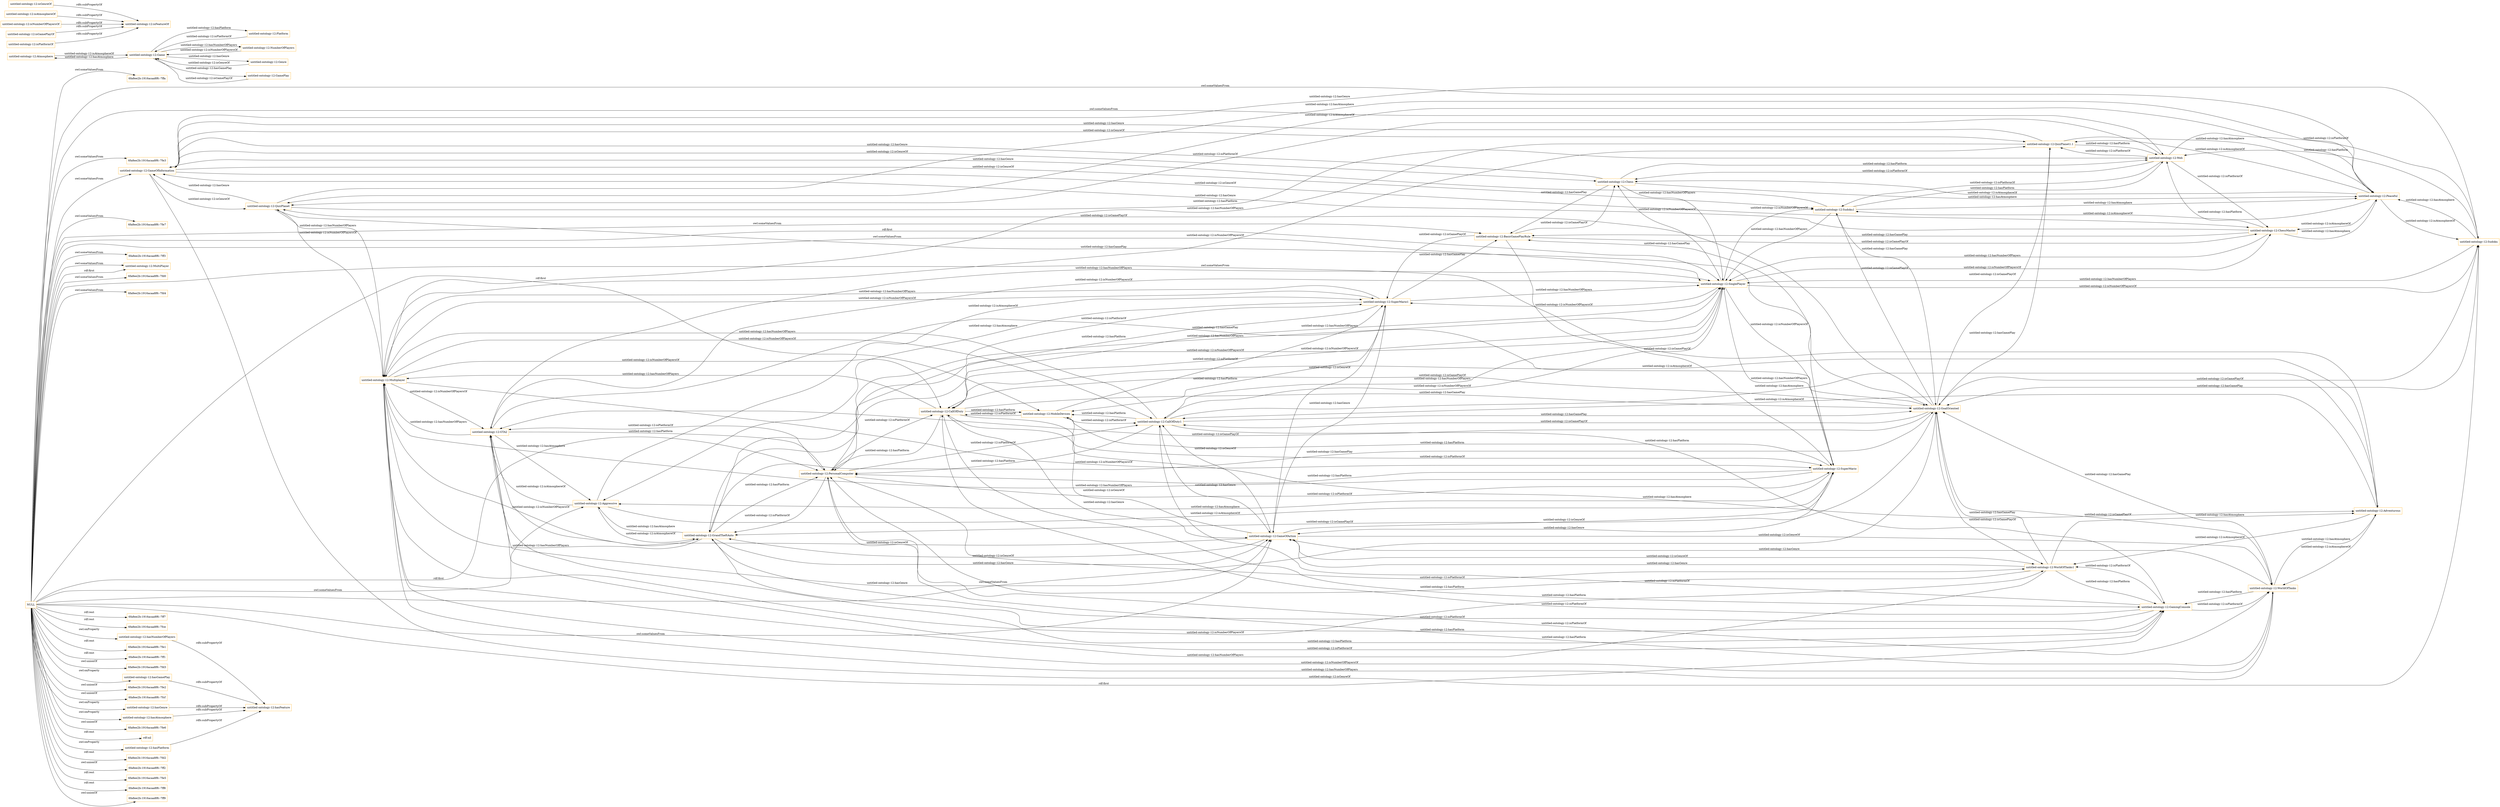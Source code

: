 digraph ar2dtool_diagram { 
rankdir=LR;
size="1501"
node [shape = rectangle, color="orange"]; "6fa8ee2b:1916acaa8f6:-7ffa" "untitled-ontology-12:GameOfInformation" "untitled-ontology-12:Peaceful" "untitled-ontology-12:Atmosphere" "6fa8ee2b:1916acaa8f6:-7fe3" "untitled-ontology-12:BasicGamePlayRule" "untitled-ontology-12:Platform" "untitled-ontology-12:QuizPlanet" "6fa8ee2b:1916acaa8f6:-7fe7" "untitled-ontology-12:Web" "untitled-ontology-12:NumberOfPlayers" "untitled-ontology-12:MobileDevices" "untitled-ontology-12:Genre" "untitled-ontology-12:Aggressive" "untitled-ontology-12:Game" "untitled-ontology-12:GamePlay" "6fa8ee2b:1916acaa8f6:-7ff3" "untitled-ontology-12:MultiPlayer" "untitled-ontology-12:CallOfDuty" "6fa8ee2b:1916acaa8f6:-7fd0" "untitled-ontology-12:Sudoku" "untitled-ontology-12:Chess" "untitled-ontology-12:GoalOriented" "6fa8ee2b:1916acaa8f6:-7fd4" "untitled-ontology-12:GrandTheftAuto" "untitled-ontology-12:Adventurous" "untitled-ontology-12:GamingConsole" "untitled-ontology-12:SinglePlayer" "untitled-ontology-12:GameOfAction" "untitled-ontology-12:PersonalComputer" "untitled-ontology-12:WorldOfTanks" "untitled-ontology-12:SuperMario" ; /*classes style*/
	"NULL" -> "6fa8ee2b:1916acaa8f6:-7ff7" [ label = "rdf:rest" ];
	"NULL" -> "6fa8ee2b:1916acaa8f6:-7fce" [ label = "rdf:rest" ];
	"NULL" -> "untitled-ontology-12:hasPlatform" [ label = "owl:onProperty" ];
	"NULL" -> "6fa8ee2b:1916acaa8f6:-7fe1" [ label = "rdf:rest" ];
	"NULL" -> "6fa8ee2b:1916acaa8f6:-7ff3" [ label = "owl:someValuesFrom" ];
	"NULL" -> "untitled-ontology-12:Adventurous" [ label = "owl:someValuesFrom" ];
	"NULL" -> "6fa8ee2b:1916acaa8f6:-7fe7" [ label = "owl:someValuesFrom" ];
	"NULL" -> "6fa8ee2b:1916acaa8f6:-7ff1" [ label = "rdf:rest" ];
	"NULL" -> "6fa8ee2b:1916acaa8f6:-7fd3" [ label = "owl:unionOf" ];
	"NULL" -> "6fa8ee2b:1916acaa8f6:-7fd0" [ label = "owl:someValuesFrom" ];
	"NULL" -> "untitled-ontology-12:Peaceful" [ label = "owl:someValuesFrom" ];
	"NULL" -> "untitled-ontology-12:MultiPlayer" [ label = "owl:someValuesFrom" ];
	"NULL" -> "untitled-ontology-12:Web" [ label = "owl:someValuesFrom" ];
	"NULL" -> "untitled-ontology-12:MultiPlayer" [ label = "rdf:first" ];
	"NULL" -> "untitled-ontology-12:hasNumberOfPlayers" [ label = "owl:onProperty" ];
	"NULL" -> "6fa8ee2b:1916acaa8f6:-7fe2" [ label = "owl:unionOf" ];
	"NULL" -> "untitled-ontology-12:GameOfInformation" [ label = "owl:someValuesFrom" ];
	"NULL" -> "6fa8ee2b:1916acaa8f6:-7fcf" [ label = "owl:unionOf" ];
	"NULL" -> "6fa8ee2b:1916acaa8f6:-7fd4" [ label = "owl:someValuesFrom" ];
	"NULL" -> "untitled-ontology-12:Aggressive" [ label = "owl:someValuesFrom" ];
	"NULL" -> "untitled-ontology-12:MobileDevices" [ label = "rdf:first" ];
	"NULL" -> "untitled-ontology-12:BasicGamePlayRule" [ label = "owl:someValuesFrom" ];
	"NULL" -> "untitled-ontology-12:hasGamePlay" [ label = "owl:onProperty" ];
	"NULL" -> "untitled-ontology-12:hasGenre" [ label = "owl:onProperty" ];
	"NULL" -> "6fa8ee2b:1916acaa8f6:-7fe6" [ label = "owl:unionOf" ];
	"NULL" -> "rdf:nil" [ label = "rdf:rest" ];
	"NULL" -> "untitled-ontology-12:SinglePlayer" [ label = "owl:someValuesFrom" ];
	"NULL" -> "untitled-ontology-12:GoalOriented" [ label = "owl:someValuesFrom" ];
	"NULL" -> "untitled-ontology-12:GameOfAction" [ label = "owl:someValuesFrom" ];
	"NULL" -> "untitled-ontology-12:hasAtmosphere" [ label = "owl:onProperty" ];
	"NULL" -> "6fa8ee2b:1916acaa8f6:-7fd2" [ label = "rdf:rest" ];
	"NULL" -> "6fa8ee2b:1916acaa8f6:-7ff2" [ label = "owl:unionOf" ];
	"NULL" -> "6fa8ee2b:1916acaa8f6:-7fe5" [ label = "rdf:rest" ];
	"NULL" -> "6fa8ee2b:1916acaa8f6:-7ff8" [ label = "rdf:rest" ];
	"NULL" -> "untitled-ontology-12:GamingConsole" [ label = "rdf:first" ];
	"NULL" -> "6fa8ee2b:1916acaa8f6:-7ff9" [ label = "owl:unionOf" ];
	"NULL" -> "6fa8ee2b:1916acaa8f6:-7ffa" [ label = "owl:someValuesFrom" ];
	"NULL" -> "untitled-ontology-12:PersonalComputer" [ label = "rdf:first" ];
	"NULL" -> "untitled-ontology-12:SinglePlayer" [ label = "rdf:first" ];
	"NULL" -> "6fa8ee2b:1916acaa8f6:-7fe3" [ label = "owl:someValuesFrom" ];
	"untitled-ontology-12:Multiplayer" -> "untitled-ontology-12:SuperMario" [ label = "untitled-ontology-12:isNumberOfPlayersOf" ];
	"untitled-ontology-12:Multiplayer" -> "untitled-ontology-12:WorldOfTanks1" [ label = "untitled-ontology-12:isNumberOfPlayersOf" ];
	"untitled-ontology-12:Multiplayer" -> "untitled-ontology-12:WorldOfTanks" [ label = "untitled-ontology-12:isNumberOfPlayersOf" ];
	"untitled-ontology-12:Multiplayer" -> "untitled-ontology-12:SuperMario1" [ label = "untitled-ontology-12:isNumberOfPlayersOf" ];
	"untitled-ontology-12:Multiplayer" -> "untitled-ontology-12:QuizPlanet1.1" [ label = "untitled-ontology-12:isNumberOfPlayersOf" ];
	"untitled-ontology-12:Multiplayer" -> "untitled-ontology-12:GrandTheftAuto" [ label = "untitled-ontology-12:isNumberOfPlayersOf" ];
	"untitled-ontology-12:Multiplayer" -> "untitled-ontology-12:CallOfDuty1" [ label = "untitled-ontology-12:isNumberOfPlayersOf" ];
	"untitled-ontology-12:Multiplayer" -> "untitled-ontology-12:GTA2" [ label = "untitled-ontology-12:isNumberOfPlayersOf" ];
	"untitled-ontology-12:Multiplayer" -> "untitled-ontology-12:QuizPlanet" [ label = "untitled-ontology-12:isNumberOfPlayersOf" ];
	"untitled-ontology-12:Multiplayer" -> "untitled-ontology-12:CallOfDuty" [ label = "untitled-ontology-12:isNumberOfPlayersOf" ];
	"untitled-ontology-12:Adventurous" -> "untitled-ontology-12:WorldOfTanks1" [ label = "untitled-ontology-12:isAtmosphereOf" ];
	"untitled-ontology-12:Adventurous" -> "untitled-ontology-12:WorldOfTanks" [ label = "untitled-ontology-12:isAtmosphereOf" ];
	"untitled-ontology-12:Adventurous" -> "untitled-ontology-12:CallOfDuty1" [ label = "untitled-ontology-12:isAtmosphereOf" ];
	"untitled-ontology-12:Adventurous" -> "untitled-ontology-12:CallOfDuty" [ label = "untitled-ontology-12:isAtmosphereOf" ];
	"untitled-ontology-12:GTA2" -> "untitled-ontology-12:Multiplayer" [ label = "untitled-ontology-12:hasNumberOfPlayers" ];
	"untitled-ontology-12:GTA2" -> "untitled-ontology-12:GoalOriented" [ label = "untitled-ontology-12:hasGamePlay" ];
	"untitled-ontology-12:GTA2" -> "untitled-ontology-12:Aggressive" [ label = "untitled-ontology-12:hasAtmosphere" ];
	"untitled-ontology-12:GTA2" -> "untitled-ontology-12:PersonalComputer" [ label = "untitled-ontology-12:hasPlatform" ];
	"untitled-ontology-12:GTA2" -> "untitled-ontology-12:SinglePlayer" [ label = "untitled-ontology-12:hasNumberOfPlayers" ];
	"untitled-ontology-12:GTA2" -> "untitled-ontology-12:GamingConsole" [ label = "untitled-ontology-12:hasPlatform" ];
	"untitled-ontology-12:GTA2" -> "untitled-ontology-12:GameOfAction" [ label = "untitled-ontology-12:hasGenre" ];
	"untitled-ontology-12:Peaceful" -> "untitled-ontology-12:ChessMaster" [ label = "untitled-ontology-12:isAtmosphereOf" ];
	"untitled-ontology-12:Peaceful" -> "untitled-ontology-12:QuizPlanet1.1" [ label = "untitled-ontology-12:isAtmosphereOf" ];
	"untitled-ontology-12:Peaceful" -> "untitled-ontology-12:Chess" [ label = "untitled-ontology-12:isAtmosphereOf" ];
	"untitled-ontology-12:Peaceful" -> "untitled-ontology-12:QuizPlanet" [ label = "untitled-ontology-12:isAtmosphereOf" ];
	"untitled-ontology-12:Peaceful" -> "untitled-ontology-12:Sudoku" [ label = "untitled-ontology-12:isAtmosphereOf" ];
	"untitled-ontology-12:Peaceful" -> "untitled-ontology-12:Sudoku1" [ label = "untitled-ontology-12:isAtmosphereOf" ];
	"untitled-ontology-12:GoalOriented" -> "untitled-ontology-12:QuizPlanet" [ label = "untitled-ontology-12:isGamePlayOf" ];
	"untitled-ontology-12:GoalOriented" -> "untitled-ontology-12:Sudoku" [ label = "untitled-ontology-12:isGamePlayOf" ];
	"untitled-ontology-12:GoalOriented" -> "untitled-ontology-12:Sudoku1" [ label = "untitled-ontology-12:isGamePlayOf" ];
	"untitled-ontology-12:GoalOriented" -> "untitled-ontology-12:CallOfDuty" [ label = "untitled-ontology-12:isGamePlayOf" ];
	"untitled-ontology-12:GoalOriented" -> "untitled-ontology-12:CallOfDuty1" [ label = "untitled-ontology-12:isGamePlayOf" ];
	"untitled-ontology-12:GoalOriented" -> "untitled-ontology-12:WorldOfTanks1" [ label = "untitled-ontology-12:isGamePlayOf" ];
	"untitled-ontology-12:GoalOriented" -> "untitled-ontology-12:QuizPlanet1.1" [ label = "untitled-ontology-12:isGamePlayOf" ];
	"untitled-ontology-12:GoalOriented" -> "untitled-ontology-12:GTA2" [ label = "untitled-ontology-12:isGamePlayOf" ];
	"untitled-ontology-12:GoalOriented" -> "untitled-ontology-12:GrandTheftAuto" [ label = "untitled-ontology-12:isGamePlayOf" ];
	"untitled-ontology-12:GoalOriented" -> "untitled-ontology-12:WorldOfTanks" [ label = "untitled-ontology-12:isGamePlayOf" ];
	"untitled-ontology-12:CallOfDuty1" -> "untitled-ontology-12:Adventurous" [ label = "untitled-ontology-12:hasAtmosphere" ];
	"untitled-ontology-12:CallOfDuty1" -> "untitled-ontology-12:SinglePlayer" [ label = "untitled-ontology-12:hasNumberOfPlayers" ];
	"untitled-ontology-12:CallOfDuty1" -> "untitled-ontology-12:GameOfAction" [ label = "untitled-ontology-12:hasGenre" ];
	"untitled-ontology-12:CallOfDuty1" -> "untitled-ontology-12:GoalOriented" [ label = "untitled-ontology-12:hasGamePlay" ];
	"untitled-ontology-12:CallOfDuty1" -> "untitled-ontology-12:GamingConsole" [ label = "untitled-ontology-12:hasPlatform" ];
	"untitled-ontology-12:CallOfDuty1" -> "untitled-ontology-12:PersonalComputer" [ label = "untitled-ontology-12:hasPlatform" ];
	"untitled-ontology-12:CallOfDuty1" -> "untitled-ontology-12:Multiplayer" [ label = "untitled-ontology-12:hasNumberOfPlayers" ];
	"untitled-ontology-12:CallOfDuty1" -> "untitled-ontology-12:MobileDevices" [ label = "untitled-ontology-12:hasPlatform" ];
	"untitled-ontology-12:SinglePlayer" -> "untitled-ontology-12:SuperMario" [ label = "untitled-ontology-12:isNumberOfPlayersOf" ];
	"untitled-ontology-12:SinglePlayer" -> "untitled-ontology-12:CallOfDuty" [ label = "untitled-ontology-12:isNumberOfPlayersOf" ];
	"untitled-ontology-12:SinglePlayer" -> "untitled-ontology-12:Chess" [ label = "untitled-ontology-12:isNumberOfPlayersOf" ];
	"untitled-ontology-12:SinglePlayer" -> "untitled-ontology-12:SuperMario1" [ label = "untitled-ontology-12:isNumberOfPlayersOf" ];
	"untitled-ontology-12:SinglePlayer" -> "untitled-ontology-12:CallOfDuty1" [ label = "untitled-ontology-12:isNumberOfPlayersOf" ];
	"untitled-ontology-12:SinglePlayer" -> "untitled-ontology-12:GTA2" [ label = "untitled-ontology-12:isNumberOfPlayersOf" ];
	"untitled-ontology-12:SinglePlayer" -> "untitled-ontology-12:GrandTheftAuto" [ label = "untitled-ontology-12:isNumberOfPlayersOf" ];
	"untitled-ontology-12:SinglePlayer" -> "untitled-ontology-12:Sudoku1" [ label = "untitled-ontology-12:isNumberOfPlayersOf" ];
	"untitled-ontology-12:SinglePlayer" -> "untitled-ontology-12:ChessMaster" [ label = "untitled-ontology-12:isNumberOfPlayersOf" ];
	"untitled-ontology-12:SinglePlayer" -> "untitled-ontology-12:Sudoku" [ label = "untitled-ontology-12:isNumberOfPlayersOf" ];
	"untitled-ontology-12:QuizPlanet1.1" -> "untitled-ontology-12:Web" [ label = "untitled-ontology-12:hasPlatform" ];
	"untitled-ontology-12:QuizPlanet1.1" -> "untitled-ontology-12:Peaceful" [ label = "untitled-ontology-12:hasAtmosphere" ];
	"untitled-ontology-12:QuizPlanet1.1" -> "untitled-ontology-12:Multiplayer" [ label = "untitled-ontology-12:hasNumberOfPlayers" ];
	"untitled-ontology-12:QuizPlanet1.1" -> "untitled-ontology-12:GoalOriented" [ label = "untitled-ontology-12:hasGamePlay" ];
	"untitled-ontology-12:QuizPlanet1.1" -> "untitled-ontology-12:GameOfInformation" [ label = "untitled-ontology-12:hasGenre" ];
	"untitled-ontology-12:Aggressive" -> "untitled-ontology-12:SuperMario1" [ label = "untitled-ontology-12:isAtmosphereOf" ];
	"untitled-ontology-12:Aggressive" -> "untitled-ontology-12:SuperMario" [ label = "untitled-ontology-12:isAtmosphereOf" ];
	"untitled-ontology-12:Aggressive" -> "untitled-ontology-12:GrandTheftAuto" [ label = "untitled-ontology-12:isAtmosphereOf" ];
	"untitled-ontology-12:Aggressive" -> "untitled-ontology-12:GTA2" [ label = "untitled-ontology-12:isAtmosphereOf" ];
	"untitled-ontology-12:isGenreOf" -> "untitled-ontology-12:isFeatureOf" [ label = "rdfs:subPropertyOf" ];
	"untitled-ontology-12:Chess" -> "untitled-ontology-12:SinglePlayer" [ label = "untitled-ontology-12:hasNumberOfPlayers" ];
	"untitled-ontology-12:Chess" -> "untitled-ontology-12:Web" [ label = "untitled-ontology-12:hasPlatform" ];
	"untitled-ontology-12:Chess" -> "untitled-ontology-12:BasicGamePlayRule" [ label = "untitled-ontology-12:hasGamePlay" ];
	"untitled-ontology-12:Chess" -> "untitled-ontology-12:GameOfInformation" [ label = "untitled-ontology-12:hasGenre" ];
	"untitled-ontology-12:Chess" -> "untitled-ontology-12:Peaceful" [ label = "untitled-ontology-12:hasAtmosphere" ];
	"untitled-ontology-12:SuperMario1" -> "untitled-ontology-12:BasicGamePlayRule" [ label = "untitled-ontology-12:hasGamePlay" ];
	"untitled-ontology-12:SuperMario1" -> "untitled-ontology-12:Multiplayer" [ label = "untitled-ontology-12:hasNumberOfPlayers" ];
	"untitled-ontology-12:SuperMario1" -> "untitled-ontology-12:SinglePlayer" [ label = "untitled-ontology-12:hasNumberOfPlayers" ];
	"untitled-ontology-12:SuperMario1" -> "untitled-ontology-12:PersonalComputer" [ label = "untitled-ontology-12:hasPlatform" ];
	"untitled-ontology-12:SuperMario1" -> "untitled-ontology-12:Aggressive" [ label = "untitled-ontology-12:hasAtmosphere" ];
	"untitled-ontology-12:SuperMario1" -> "untitled-ontology-12:MobileDevices" [ label = "untitled-ontology-12:hasPlatform" ];
	"untitled-ontology-12:SuperMario1" -> "untitled-ontology-12:GameOfAction" [ label = "untitled-ontology-12:hasGenre" ];
	"untitled-ontology-12:QuizPlanet" -> "untitled-ontology-12:Multiplayer" [ label = "untitled-ontology-12:hasNumberOfPlayers" ];
	"untitled-ontology-12:QuizPlanet" -> "untitled-ontology-12:Web" [ label = "untitled-ontology-12:hasPlatform" ];
	"untitled-ontology-12:QuizPlanet" -> "untitled-ontology-12:GoalOriented" [ label = "untitled-ontology-12:hasGamePlay" ];
	"untitled-ontology-12:QuizPlanet" -> "untitled-ontology-12:GameOfInformation" [ label = "untitled-ontology-12:hasGenre" ];
	"untitled-ontology-12:QuizPlanet" -> "untitled-ontology-12:Peaceful" [ label = "untitled-ontology-12:hasAtmosphere" ];
	"untitled-ontology-12:hasPlatform" -> "untitled-ontology-12:hasFeature" [ label = "rdfs:subPropertyOf" ];
	"untitled-ontology-12:SuperMario" -> "untitled-ontology-12:GameOfAction" [ label = "untitled-ontology-12:hasGenre" ];
	"untitled-ontology-12:SuperMario" -> "untitled-ontology-12:BasicGamePlayRule" [ label = "untitled-ontology-12:hasGamePlay" ];
	"untitled-ontology-12:SuperMario" -> "untitled-ontology-12:SinglePlayer" [ label = "untitled-ontology-12:hasNumberOfPlayers" ];
	"untitled-ontology-12:SuperMario" -> "untitled-ontology-12:Multiplayer" [ label = "untitled-ontology-12:hasNumberOfPlayers" ];
	"untitled-ontology-12:SuperMario" -> "untitled-ontology-12:MobileDevices" [ label = "untitled-ontology-12:hasPlatform" ];
	"untitled-ontology-12:SuperMario" -> "untitled-ontology-12:PersonalComputer" [ label = "untitled-ontology-12:hasPlatform" ];
	"untitled-ontology-12:SuperMario" -> "untitled-ontology-12:Aggressive" [ label = "untitled-ontology-12:hasAtmosphere" ];
	"untitled-ontology-12:Sudoku1" -> "untitled-ontology-12:Web" [ label = "untitled-ontology-12:hasPlatform" ];
	"untitled-ontology-12:Sudoku1" -> "untitled-ontology-12:SinglePlayer" [ label = "untitled-ontology-12:hasNumberOfPlayers" ];
	"untitled-ontology-12:Sudoku1" -> "untitled-ontology-12:Peaceful" [ label = "untitled-ontology-12:hasAtmosphere" ];
	"untitled-ontology-12:Sudoku1" -> "untitled-ontology-12:GoalOriented" [ label = "untitled-ontology-12:hasGamePlay" ];
	"untitled-ontology-12:Sudoku1" -> "untitled-ontology-12:GameOfInformation" [ label = "untitled-ontology-12:hasGenre" ];
	"untitled-ontology-12:MobileDevices" -> "untitled-ontology-12:SuperMario1" [ label = "untitled-ontology-12:isPlatformOf" ];
	"untitled-ontology-12:MobileDevices" -> "untitled-ontology-12:SuperMario" [ label = "untitled-ontology-12:isPlatformOf" ];
	"untitled-ontology-12:MobileDevices" -> "untitled-ontology-12:CallOfDuty1" [ label = "untitled-ontology-12:isPlatformOf" ];
	"untitled-ontology-12:MobileDevices" -> "untitled-ontology-12:CallOfDuty" [ label = "untitled-ontology-12:isPlatformOf" ];
	"untitled-ontology-12:GameOfAction" -> "untitled-ontology-12:GTA2" [ label = "untitled-ontology-12:isGenreOf" ];
	"untitled-ontology-12:GameOfAction" -> "untitled-ontology-12:CallOfDuty" [ label = "untitled-ontology-12:isGenreOf" ];
	"untitled-ontology-12:GameOfAction" -> "untitled-ontology-12:SuperMario1" [ label = "untitled-ontology-12:isGenreOf" ];
	"untitled-ontology-12:GameOfAction" -> "untitled-ontology-12:CallOfDuty1" [ label = "untitled-ontology-12:isGenreOf" ];
	"untitled-ontology-12:GameOfAction" -> "untitled-ontology-12:WorldOfTanks" [ label = "untitled-ontology-12:isGenreOf" ];
	"untitled-ontology-12:GameOfAction" -> "untitled-ontology-12:SuperMario" [ label = "untitled-ontology-12:isGenreOf" ];
	"untitled-ontology-12:GameOfAction" -> "untitled-ontology-12:WorldOfTanks1" [ label = "untitled-ontology-12:isGenreOf" ];
	"untitled-ontology-12:GameOfAction" -> "untitled-ontology-12:GrandTheftAuto" [ label = "untitled-ontology-12:isGenreOf" ];
	"untitled-ontology-12:isAtmosphereOf" -> "untitled-ontology-12:isFeatureOf" [ label = "rdfs:subPropertyOf" ];
	"untitled-ontology-12:ChessMaster" -> "untitled-ontology-12:Web" [ label = "untitled-ontology-12:hasPlatform" ];
	"untitled-ontology-12:ChessMaster" -> "untitled-ontology-12:SinglePlayer" [ label = "untitled-ontology-12:hasNumberOfPlayers" ];
	"untitled-ontology-12:ChessMaster" -> "untitled-ontology-12:Peaceful" [ label = "untitled-ontology-12:hasAtmosphere" ];
	"untitled-ontology-12:ChessMaster" -> "untitled-ontology-12:GameOfInformation" [ label = "untitled-ontology-12:hasGenre" ];
	"untitled-ontology-12:ChessMaster" -> "untitled-ontology-12:BasicGamePlayRule" [ label = "untitled-ontology-12:hasGamePlay" ];
	"untitled-ontology-12:CallOfDuty" -> "untitled-ontology-12:GamingConsole" [ label = "untitled-ontology-12:hasPlatform" ];
	"untitled-ontology-12:CallOfDuty" -> "untitled-ontology-12:SinglePlayer" [ label = "untitled-ontology-12:hasNumberOfPlayers" ];
	"untitled-ontology-12:CallOfDuty" -> "untitled-ontology-12:Multiplayer" [ label = "untitled-ontology-12:hasNumberOfPlayers" ];
	"untitled-ontology-12:CallOfDuty" -> "untitled-ontology-12:Adventurous" [ label = "untitled-ontology-12:hasAtmosphere" ];
	"untitled-ontology-12:CallOfDuty" -> "untitled-ontology-12:PersonalComputer" [ label = "untitled-ontology-12:hasPlatform" ];
	"untitled-ontology-12:CallOfDuty" -> "untitled-ontology-12:GameOfAction" [ label = "untitled-ontology-12:hasGenre" ];
	"untitled-ontology-12:CallOfDuty" -> "untitled-ontology-12:GoalOriented" [ label = "untitled-ontology-12:hasGamePlay" ];
	"untitled-ontology-12:CallOfDuty" -> "untitled-ontology-12:MobileDevices" [ label = "untitled-ontology-12:hasPlatform" ];
	"untitled-ontology-12:hasNumberOfPlayers" -> "untitled-ontology-12:hasFeature" [ label = "rdfs:subPropertyOf" ];
	"untitled-ontology-12:Sudoku" -> "untitled-ontology-12:Web" [ label = "untitled-ontology-12:hasPlatform" ];
	"untitled-ontology-12:Sudoku" -> "untitled-ontology-12:GoalOriented" [ label = "untitled-ontology-12:hasGamePlay" ];
	"untitled-ontology-12:Sudoku" -> "untitled-ontology-12:SinglePlayer" [ label = "untitled-ontology-12:hasNumberOfPlayers" ];
	"untitled-ontology-12:Sudoku" -> "untitled-ontology-12:Peaceful" [ label = "untitled-ontology-12:hasAtmosphere" ];
	"untitled-ontology-12:Sudoku" -> "untitled-ontology-12:GameOfInformation" [ label = "untitled-ontology-12:hasGenre" ];
	"untitled-ontology-12:hasGenre" -> "untitled-ontology-12:hasFeature" [ label = "rdfs:subPropertyOf" ];
	"untitled-ontology-12:WorldOfTanks" -> "untitled-ontology-12:Multiplayer" [ label = "untitled-ontology-12:hasNumberOfPlayers" ];
	"untitled-ontology-12:WorldOfTanks" -> "untitled-ontology-12:GoalOriented" [ label = "untitled-ontology-12:hasGamePlay" ];
	"untitled-ontology-12:WorldOfTanks" -> "untitled-ontology-12:PersonalComputer" [ label = "untitled-ontology-12:hasPlatform" ];
	"untitled-ontology-12:WorldOfTanks" -> "untitled-ontology-12:Adventurous" [ label = "untitled-ontology-12:hasAtmosphere" ];
	"untitled-ontology-12:WorldOfTanks" -> "untitled-ontology-12:GameOfAction" [ label = "untitled-ontology-12:hasGenre" ];
	"untitled-ontology-12:WorldOfTanks" -> "untitled-ontology-12:GamingConsole" [ label = "untitled-ontology-12:hasPlatform" ];
	"untitled-ontology-12:GrandTheftAuto" -> "untitled-ontology-12:GameOfAction" [ label = "untitled-ontology-12:hasGenre" ];
	"untitled-ontology-12:GrandTheftAuto" -> "untitled-ontology-12:GoalOriented" [ label = "untitled-ontology-12:hasGamePlay" ];
	"untitled-ontology-12:GrandTheftAuto" -> "untitled-ontology-12:GamingConsole" [ label = "untitled-ontology-12:hasPlatform" ];
	"untitled-ontology-12:GrandTheftAuto" -> "untitled-ontology-12:Multiplayer" [ label = "untitled-ontology-12:hasNumberOfPlayers" ];
	"untitled-ontology-12:GrandTheftAuto" -> "untitled-ontology-12:PersonalComputer" [ label = "untitled-ontology-12:hasPlatform" ];
	"untitled-ontology-12:GrandTheftAuto" -> "untitled-ontology-12:SinglePlayer" [ label = "untitled-ontology-12:hasNumberOfPlayers" ];
	"untitled-ontology-12:GrandTheftAuto" -> "untitled-ontology-12:Aggressive" [ label = "untitled-ontology-12:hasAtmosphere" ];
	"untitled-ontology-12:hasAtmosphere" -> "untitled-ontology-12:hasFeature" [ label = "rdfs:subPropertyOf" ];
	"untitled-ontology-12:isNumberOfPlayersOf" -> "untitled-ontology-12:isFeatureOf" [ label = "rdfs:subPropertyOf" ];
	"untitled-ontology-12:Web" -> "untitled-ontology-12:ChessMaster" [ label = "untitled-ontology-12:isPlatformOf" ];
	"untitled-ontology-12:Web" -> "untitled-ontology-12:Sudoku1" [ label = "untitled-ontology-12:isPlatformOf" ];
	"untitled-ontology-12:Web" -> "untitled-ontology-12:Sudoku" [ label = "untitled-ontology-12:isPlatformOf" ];
	"untitled-ontology-12:Web" -> "untitled-ontology-12:QuizPlanet" [ label = "untitled-ontology-12:isPlatformOf" ];
	"untitled-ontology-12:Web" -> "untitled-ontology-12:Chess" [ label = "untitled-ontology-12:isPlatformOf" ];
	"untitled-ontology-12:Web" -> "untitled-ontology-12:QuizPlanet1.1" [ label = "untitled-ontology-12:isPlatformOf" ];
	"untitled-ontology-12:isGamePlayOf" -> "untitled-ontology-12:isFeatureOf" [ label = "rdfs:subPropertyOf" ];
	"untitled-ontology-12:PersonalComputer" -> "untitled-ontology-12:WorldOfTanks" [ label = "untitled-ontology-12:isPlatformOf" ];
	"untitled-ontology-12:PersonalComputer" -> "untitled-ontology-12:GTA2" [ label = "untitled-ontology-12:isPlatformOf" ];
	"untitled-ontology-12:PersonalComputer" -> "untitled-ontology-12:GrandTheftAuto" [ label = "untitled-ontology-12:isPlatformOf" ];
	"untitled-ontology-12:PersonalComputer" -> "untitled-ontology-12:CallOfDuty1" [ label = "untitled-ontology-12:isPlatformOf" ];
	"untitled-ontology-12:PersonalComputer" -> "untitled-ontology-12:WorldOfTanks1" [ label = "untitled-ontology-12:isPlatformOf" ];
	"untitled-ontology-12:PersonalComputer" -> "untitled-ontology-12:SuperMario1" [ label = "untitled-ontology-12:isPlatformOf" ];
	"untitled-ontology-12:PersonalComputer" -> "untitled-ontology-12:CallOfDuty" [ label = "untitled-ontology-12:isPlatformOf" ];
	"untitled-ontology-12:PersonalComputer" -> "untitled-ontology-12:SuperMario" [ label = "untitled-ontology-12:isPlatformOf" ];
	"untitled-ontology-12:GamingConsole" -> "untitled-ontology-12:GTA2" [ label = "untitled-ontology-12:isPlatformOf" ];
	"untitled-ontology-12:GamingConsole" -> "untitled-ontology-12:CallOfDuty1" [ label = "untitled-ontology-12:isPlatformOf" ];
	"untitled-ontology-12:GamingConsole" -> "untitled-ontology-12:GrandTheftAuto" [ label = "untitled-ontology-12:isPlatformOf" ];
	"untitled-ontology-12:GamingConsole" -> "untitled-ontology-12:CallOfDuty" [ label = "untitled-ontology-12:isPlatformOf" ];
	"untitled-ontology-12:GamingConsole" -> "untitled-ontology-12:WorldOfTanks1" [ label = "untitled-ontology-12:isPlatformOf" ];
	"untitled-ontology-12:GamingConsole" -> "untitled-ontology-12:WorldOfTanks" [ label = "untitled-ontology-12:isPlatformOf" ];
	"untitled-ontology-12:isPlatformOf" -> "untitled-ontology-12:isFeatureOf" [ label = "rdfs:subPropertyOf" ];
	"untitled-ontology-12:GameOfInformation" -> "untitled-ontology-12:Sudoku1" [ label = "untitled-ontology-12:isGenreOf" ];
	"untitled-ontology-12:GameOfInformation" -> "untitled-ontology-12:Chess" [ label = "untitled-ontology-12:isGenreOf" ];
	"untitled-ontology-12:GameOfInformation" -> "untitled-ontology-12:ChessMaster" [ label = "untitled-ontology-12:isGenreOf" ];
	"untitled-ontology-12:GameOfInformation" -> "untitled-ontology-12:Sudoku" [ label = "untitled-ontology-12:isGenreOf" ];
	"untitled-ontology-12:GameOfInformation" -> "untitled-ontology-12:QuizPlanet" [ label = "untitled-ontology-12:isGenreOf" ];
	"untitled-ontology-12:GameOfInformation" -> "untitled-ontology-12:QuizPlanet1.1" [ label = "untitled-ontology-12:isGenreOf" ];
	"untitled-ontology-12:WorldOfTanks1" -> "untitled-ontology-12:PersonalComputer" [ label = "untitled-ontology-12:hasPlatform" ];
	"untitled-ontology-12:WorldOfTanks1" -> "untitled-ontology-12:GameOfAction" [ label = "untitled-ontology-12:hasGenre" ];
	"untitled-ontology-12:WorldOfTanks1" -> "untitled-ontology-12:GoalOriented" [ label = "untitled-ontology-12:hasGamePlay" ];
	"untitled-ontology-12:WorldOfTanks1" -> "untitled-ontology-12:GamingConsole" [ label = "untitled-ontology-12:hasPlatform" ];
	"untitled-ontology-12:WorldOfTanks1" -> "untitled-ontology-12:Multiplayer" [ label = "untitled-ontology-12:hasNumberOfPlayers" ];
	"untitled-ontology-12:WorldOfTanks1" -> "untitled-ontology-12:Adventurous" [ label = "untitled-ontology-12:hasAtmosphere" ];
	"untitled-ontology-12:hasGamePlay" -> "untitled-ontology-12:hasFeature" [ label = "rdfs:subPropertyOf" ];
	"untitled-ontology-12:BasicGamePlayRule" -> "untitled-ontology-12:SuperMario1" [ label = "untitled-ontology-12:isGamePlayOf" ];
	"untitled-ontology-12:BasicGamePlayRule" -> "untitled-ontology-12:SuperMario" [ label = "untitled-ontology-12:isGamePlayOf" ];
	"untitled-ontology-12:BasicGamePlayRule" -> "untitled-ontology-12:ChessMaster" [ label = "untitled-ontology-12:isGamePlayOf" ];
	"untitled-ontology-12:BasicGamePlayRule" -> "untitled-ontology-12:Chess" [ label = "untitled-ontology-12:isGamePlayOf" ];
	"untitled-ontology-12:NumberOfPlayers" -> "untitled-ontology-12:Game" [ label = "untitled-ontology-12:isNumberOfPlayersOf" ];
	"untitled-ontology-12:Game" -> "untitled-ontology-12:GamePlay" [ label = "untitled-ontology-12:hasGamePlay" ];
	"untitled-ontology-12:Game" -> "untitled-ontology-12:Genre" [ label = "untitled-ontology-12:hasGenre" ];
	"untitled-ontology-12:Game" -> "untitled-ontology-12:NumberOfPlayers" [ label = "untitled-ontology-12:hasNumberOfPlayers" ];
	"untitled-ontology-12:Game" -> "untitled-ontology-12:Platform" [ label = "untitled-ontology-12:hasPlatform" ];
	"untitled-ontology-12:Game" -> "untitled-ontology-12:Atmosphere" [ label = "untitled-ontology-12:hasAtmosphere" ];
	"untitled-ontology-12:Genre" -> "untitled-ontology-12:Game" [ label = "untitled-ontology-12:isGenreOf" ];
	"untitled-ontology-12:Atmosphere" -> "untitled-ontology-12:Game" [ label = "untitled-ontology-12:isAtmosphereOf" ];
	"untitled-ontology-12:Platform" -> "untitled-ontology-12:Game" [ label = "untitled-ontology-12:isPlatformOf" ];
	"untitled-ontology-12:GamePlay" -> "untitled-ontology-12:Game" [ label = "untitled-ontology-12:isGamePlayOf" ];

}
